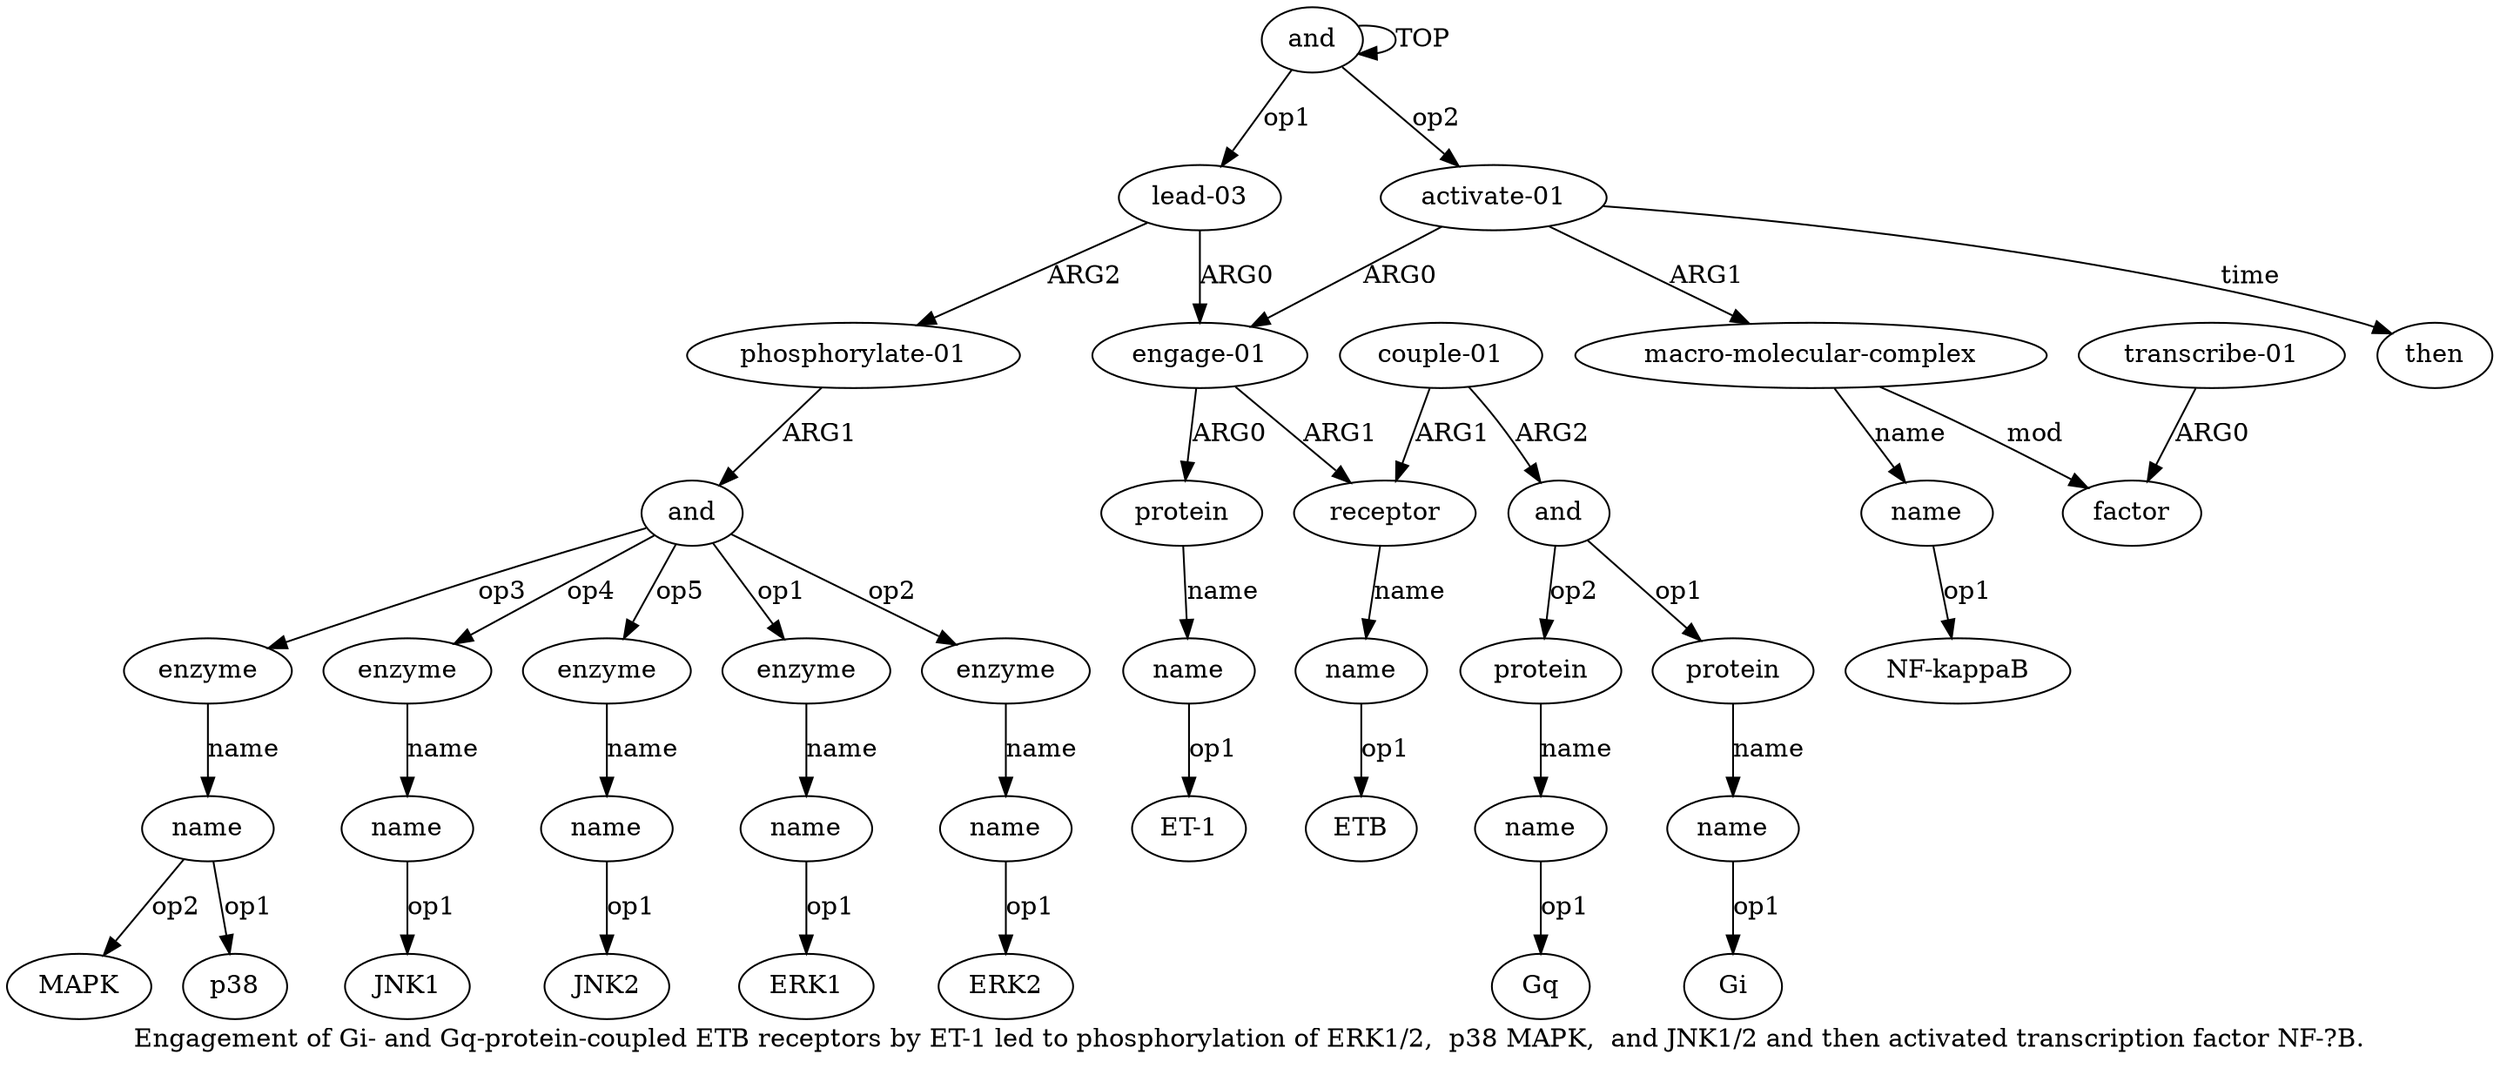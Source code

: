 digraph  {
	graph [label="Engagement of Gi- and Gq-protein-coupled ETB receptors by ET-1 led to phosphorylation of ERK1/2,  p38 MAPK,  and JNK1/2 and then \
activated transcription factor NF-?B."];
	node [label="\N"];
	a20	 [color=black,
		gold_ind=20,
		gold_label=name,
		label=name,
		test_ind=20,
		test_label=name];
	"a20 MAPK"	 [color=black,
		gold_ind=-1,
		gold_label=MAPK,
		label=MAPK,
		test_ind=-1,
		test_label=MAPK];
	a20 -> "a20 MAPK" [key=0,
	color=black,
	gold_label=op2,
	label=op2,
	test_label=op2];
"a20 p38" [color=black,
	gold_ind=-1,
	gold_label=p38,
	label=p38,
	test_ind=-1,
	test_label=p38];
a20 -> "a20 p38" [key=0,
color=black,
gold_label=op1,
label=op1,
test_label=op1];
a21 [color=black,
gold_ind=21,
gold_label=enzyme,
label=enzyme,
test_ind=21,
test_label=enzyme];
a22 [color=black,
gold_ind=22,
gold_label=name,
label=name,
test_ind=22,
test_label=name];
a21 -> a22 [key=0,
color=black,
gold_label=name,
label=name,
test_label=name];
"a22 JNK1" [color=black,
gold_ind=-1,
gold_label=JNK1,
label=JNK1,
test_ind=-1,
test_label=JNK1];
a22 -> "a22 JNK1" [key=0,
color=black,
gold_label=op1,
label=op1,
test_label=op1];
a23 [color=black,
gold_ind=23,
gold_label=enzyme,
label=enzyme,
test_ind=23,
test_label=enzyme];
a24 [color=black,
gold_ind=24,
gold_label=name,
label=name,
test_ind=24,
test_label=name];
a23 -> a24 [key=0,
color=black,
gold_label=name,
label=name,
test_label=name];
"a24 JNK2" [color=black,
gold_ind=-1,
gold_label=JNK2,
label=JNK2,
test_ind=-1,
test_label=JNK2];
a24 -> "a24 JNK2" [key=0,
color=black,
gold_label=op1,
label=op1,
test_label=op1];
a25 [color=black,
gold_ind=25,
gold_label="activate-01",
label="activate-01",
test_ind=25,
test_label="activate-01"];
a26 [color=black,
gold_ind=26,
gold_label="macro-molecular-complex",
label="macro-molecular-complex",
test_ind=26,
test_label="macro-molecular-complex"];
a25 -> a26 [key=0,
color=black,
gold_label=ARG1,
label=ARG1,
test_label=ARG1];
a30 [color=black,
gold_ind=30,
gold_label=then,
label=then,
test_ind=30,
test_label=then];
a25 -> a30 [key=0,
color=black,
gold_label=time,
label=time,
test_label=time];
a2 [color=black,
gold_ind=2,
gold_label="engage-01",
label="engage-01",
test_ind=2,
test_label="engage-01"];
a25 -> a2 [key=0,
color=black,
gold_label=ARG0,
label=ARG0,
test_label=ARG0];
a27 [color=black,
gold_ind=27,
gold_label=name,
label=name,
test_ind=27,
test_label=name];
a26 -> a27 [key=0,
color=black,
gold_label=name,
label=name,
test_label=name];
a28 [color=black,
gold_ind=28,
gold_label=factor,
label=factor,
test_ind=28,
test_label=factor];
a26 -> a28 [key=0,
color=black,
gold_label=mod,
label=mod,
test_label=mod];
"a27 NF-kappaB" [color=black,
gold_ind=-1,
gold_label="NF-kappaB",
label="NF-kappaB",
test_ind=-1,
test_label="NF-kappaB"];
a27 -> "a27 NF-kappaB" [key=0,
color=black,
gold_label=op1,
label=op1,
test_label=op1];
a29 [color=black,
gold_ind=29,
gold_label="transcribe-01",
label="transcribe-01",
test_ind=29,
test_label="transcribe-01"];
a29 -> a28 [key=0,
color=black,
gold_label=ARG0,
label=ARG0,
test_label=ARG0];
"a16 ERK1" [color=black,
gold_ind=-1,
gold_label=ERK1,
label=ERK1,
test_ind=-1,
test_label=ERK1];
"a4 ET-1" [color=black,
gold_ind=-1,
gold_label="ET-1",
label="ET-1",
test_ind=-1,
test_label="ET-1"];
"a10 Gi" [color=black,
gold_ind=-1,
gold_label=Gi,
label=Gi,
test_ind=-1,
test_label=Gi];
"a12 Gq" [color=black,
gold_ind=-1,
gold_label=Gq,
label=Gq,
test_ind=-1,
test_label=Gq];
a15 [color=black,
gold_ind=15,
gold_label=enzyme,
label=enzyme,
test_ind=15,
test_label=enzyme];
a16 [color=black,
gold_ind=16,
gold_label=name,
label=name,
test_ind=16,
test_label=name];
a15 -> a16 [key=0,
color=black,
gold_label=name,
label=name,
test_label=name];
a14 [color=black,
gold_ind=14,
gold_label=and,
label=and,
test_ind=14,
test_label=and];
a14 -> a21 [key=0,
color=black,
gold_label=op4,
label=op4,
test_label=op4];
a14 -> a23 [key=0,
color=black,
gold_label=op5,
label=op5,
test_label=op5];
a14 -> a15 [key=0,
color=black,
gold_label=op1,
label=op1,
test_label=op1];
a17 [color=black,
gold_ind=17,
gold_label=enzyme,
label=enzyme,
test_ind=17,
test_label=enzyme];
a14 -> a17 [key=0,
color=black,
gold_label=op2,
label=op2,
test_label=op2];
a19 [color=black,
gold_ind=19,
gold_label=enzyme,
label=enzyme,
test_ind=19,
test_label=enzyme];
a14 -> a19 [key=0,
color=black,
gold_label=op3,
label=op3,
test_label=op3];
a18 [color=black,
gold_ind=18,
gold_label=name,
label=name,
test_ind=18,
test_label=name];
a17 -> a18 [key=0,
color=black,
gold_label=name,
label=name,
test_label=name];
a16 -> "a16 ERK1" [key=0,
color=black,
gold_label=op1,
label=op1,
test_label=op1];
a11 [color=black,
gold_ind=11,
gold_label=protein,
label=protein,
test_ind=11,
test_label=protein];
a12 [color=black,
gold_ind=12,
gold_label=name,
label=name,
test_ind=12,
test_label=name];
a11 -> a12 [key=0,
color=black,
gold_label=name,
label=name,
test_label=name];
a10 [color=black,
gold_ind=10,
gold_label=name,
label=name,
test_ind=10,
test_label=name];
a10 -> "a10 Gi" [key=0,
color=black,
gold_label=op1,
label=op1,
test_label=op1];
a13 [color=black,
gold_ind=13,
gold_label="phosphorylate-01",
label="phosphorylate-01",
test_ind=13,
test_label="phosphorylate-01"];
a13 -> a14 [key=0,
color=black,
gold_label=ARG1,
label=ARG1,
test_label=ARG1];
a12 -> "a12 Gq" [key=0,
color=black,
gold_label=op1,
label=op1,
test_label=op1];
a19 -> a20 [key=0,
color=black,
gold_label=name,
label=name,
test_label=name];
"a18 ERK2" [color=black,
gold_ind=-1,
gold_label=ERK2,
label=ERK2,
test_ind=-1,
test_label=ERK2];
a18 -> "a18 ERK2" [key=0,
color=black,
gold_label=op1,
label=op1,
test_label=op1];
a1 [color=black,
gold_ind=1,
gold_label="lead-03",
label="lead-03",
test_ind=1,
test_label="lead-03"];
a1 -> a13 [key=0,
color=black,
gold_label=ARG2,
label=ARG2,
test_label=ARG2];
a1 -> a2 [key=0,
color=black,
gold_label=ARG0,
label=ARG0,
test_label=ARG0];
a0 [color=black,
gold_ind=0,
gold_label=and,
label=and,
test_ind=0,
test_label=and];
a0 -> a25 [key=0,
color=black,
gold_label=op2,
label=op2,
test_label=op2];
a0 -> a1 [key=0,
color=black,
gold_label=op1,
label=op1,
test_label=op1];
a0 -> a0 [key=0,
color=black,
gold_label=TOP,
label=TOP,
test_label=TOP];
a3 [color=black,
gold_ind=3,
gold_label=protein,
label=protein,
test_ind=3,
test_label=protein];
a4 [color=black,
gold_ind=4,
gold_label=name,
label=name,
test_ind=4,
test_label=name];
a3 -> a4 [key=0,
color=black,
gold_label=name,
label=name,
test_label=name];
a2 -> a3 [key=0,
color=black,
gold_label=ARG0,
label=ARG0,
test_label=ARG0];
a5 [color=black,
gold_ind=5,
gold_label=receptor,
label=receptor,
test_ind=5,
test_label=receptor];
a2 -> a5 [key=0,
color=black,
gold_label=ARG1,
label=ARG1,
test_label=ARG1];
a6 [color=black,
gold_ind=6,
gold_label=name,
label=name,
test_ind=6,
test_label=name];
a5 -> a6 [key=0,
color=black,
gold_label=name,
label=name,
test_label=name];
a4 -> "a4 ET-1" [key=0,
color=black,
gold_label=op1,
label=op1,
test_label=op1];
a7 [color=black,
gold_ind=7,
gold_label="couple-01",
label="couple-01",
test_ind=7,
test_label="couple-01"];
a7 -> a5 [key=0,
color=black,
gold_label=ARG1,
label=ARG1,
test_label=ARG1];
a8 [color=black,
gold_ind=8,
gold_label=and,
label=and,
test_ind=8,
test_label=and];
a7 -> a8 [key=0,
color=black,
gold_label=ARG2,
label=ARG2,
test_label=ARG2];
"a6 ETB" [color=black,
gold_ind=-1,
gold_label=ETB,
label=ETB,
test_ind=-1,
test_label=ETB];
a6 -> "a6 ETB" [key=0,
color=black,
gold_label=op1,
label=op1,
test_label=op1];
a9 [color=black,
gold_ind=9,
gold_label=protein,
label=protein,
test_ind=9,
test_label=protein];
a9 -> a10 [key=0,
color=black,
gold_label=name,
label=name,
test_label=name];
a8 -> a11 [key=0,
color=black,
gold_label=op2,
label=op2,
test_label=op2];
a8 -> a9 [key=0,
color=black,
gold_label=op1,
label=op1,
test_label=op1];
}
